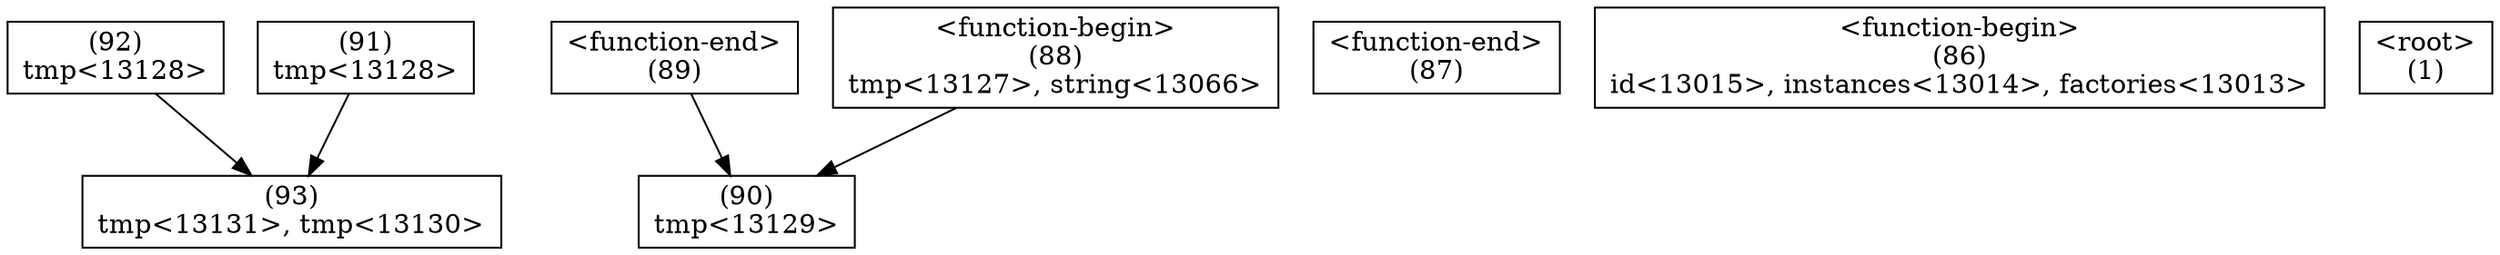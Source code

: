 digraph graphname {
n93 [shape=box,label="(93)\ntmp<13131>, tmp<13130>"];
n92 [shape=box,label="(92)\ntmp<13128>"];
n92 -> n93;
n91 [shape=box,label="(91)\ntmp<13128>"];
n91 -> n93;
n90 [shape=box,label="(90)\ntmp<13129>"];
n89 [shape=box,label="<function-end>
(89)"];
n89 -> n90;
n88 [shape=box,label="<function-begin>
(88)\ntmp<13127>, string<13066>"];
n88 -> n90;
n87 [shape=box,label="<function-end>
(87)"];
n86 [shape=box,label="<function-begin>
(86)\nid<13015>, instances<13014>, factories<13013>"];
n1 [shape=box,label="<root>
(1)"];
}
